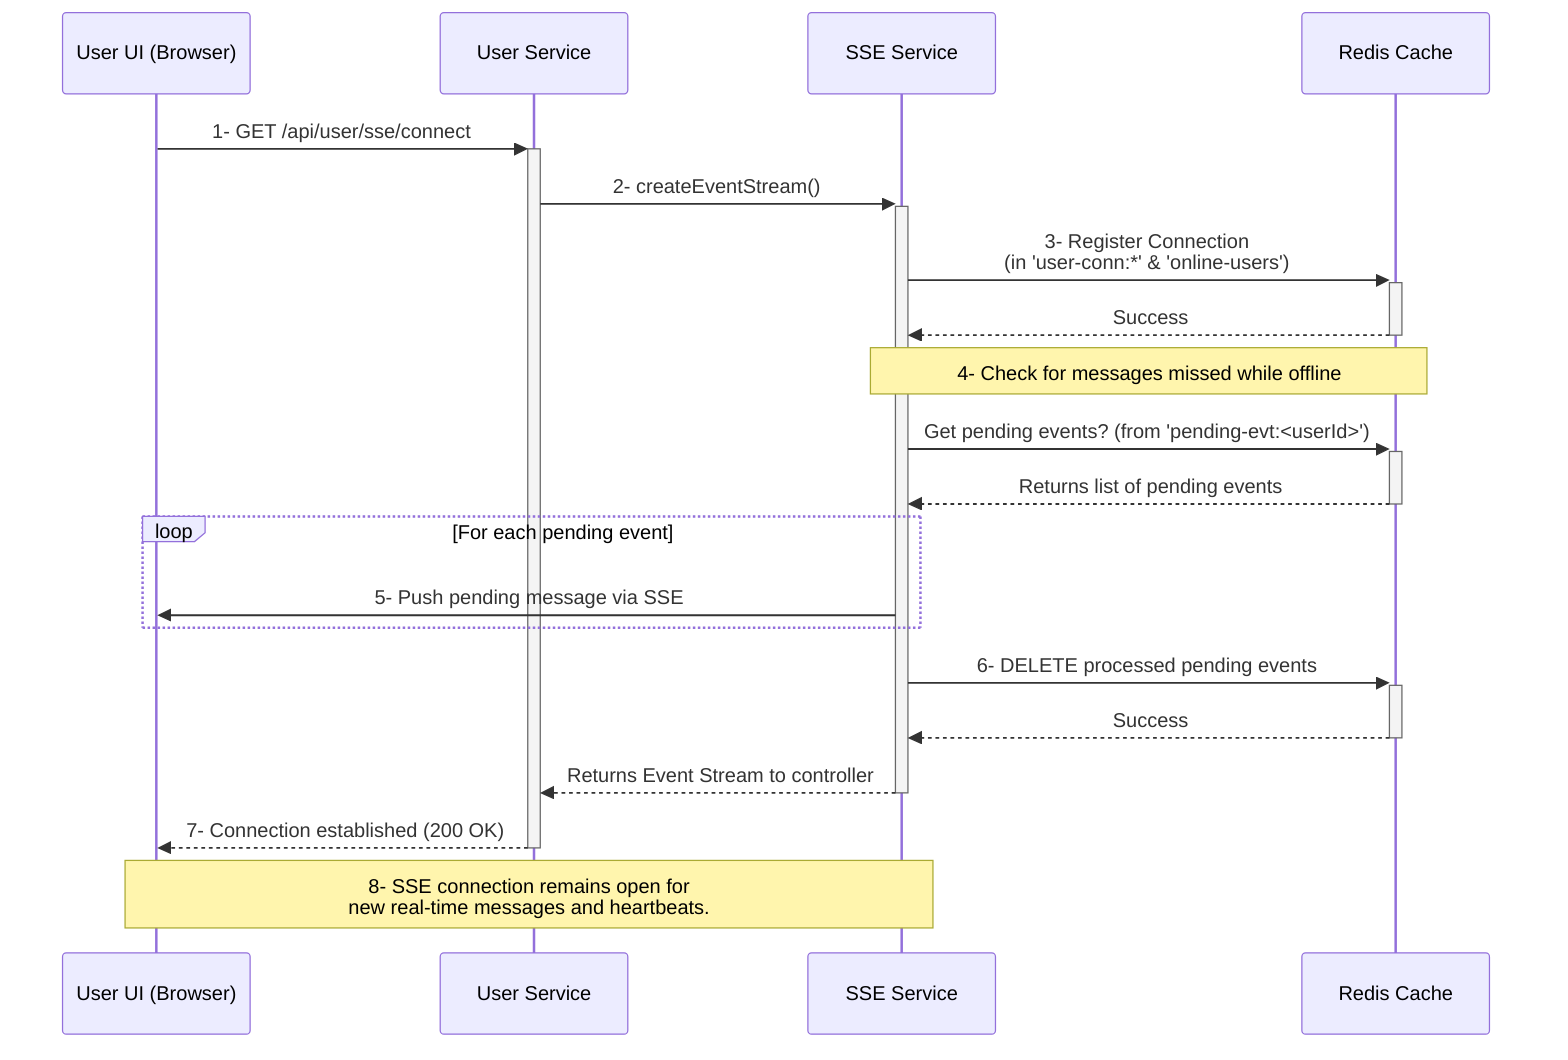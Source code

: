 sequenceDiagram
    participant UserUI as User UI (Browser)
    participant UserSvc as User Service
    participant SseSvc as SSE Service
    participant Redis as Redis Cache
    
    UserUI->>+UserSvc: 1- GET /api/user/sse/connect
    UserSvc->>+SseSvc: 2- createEventStream()
    SseSvc->>+Redis: 3- Register Connection<br/>(in 'user-conn:*' & 'online-users')
    Redis-->>-SseSvc: Success
    
    Note over SseSvc, Redis: 4- Check for messages missed while offline
    SseSvc->>+Redis: Get pending events? (from 'pending-evt:<userId>')
    Redis-->>-SseSvc: Returns list of pending events
    
    loop For each pending event
        SseSvc->>UserUI: 5- Push pending message via SSE
    end
    
    SseSvc->>+Redis: 6- DELETE processed pending events
    Redis-->>-SseSvc: Success
    SseSvc-->>-UserSvc: Returns Event Stream to controller
    UserSvc-->>-UserUI: 7- Connection established (200 OK)
    
    Note over UserUI, SseSvc: 8- SSE connection remains open for<br/>new real-time messages and heartbeats.